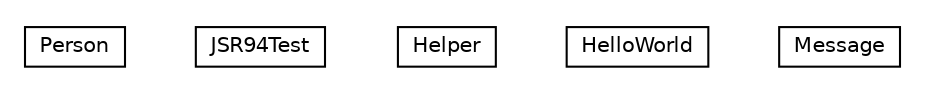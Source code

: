 #!/usr/local/bin/dot
#
# Class diagram 
# Generated by UMLGraph version R5_6_6-8-g8d7759 (http://www.umlgraph.org/)
#

digraph G {
	edge [fontname="Helvetica",fontsize=10,labelfontname="Helvetica",labelfontsize=10];
	node [fontname="Helvetica",fontsize=10,shape=plaintext];
	nodesep=0.25;
	ranksep=0.5;
	// org.dayatang.rule.examples.Person
	c5112 [label=<<table title="org.dayatang.rule.examples.Person" border="0" cellborder="1" cellspacing="0" cellpadding="2" port="p" href="./Person.html">
		<tr><td><table border="0" cellspacing="0" cellpadding="1">
<tr><td align="center" balign="center"> Person </td></tr>
		</table></td></tr>
		</table>>, URL="./Person.html", fontname="Helvetica", fontcolor="black", fontsize=10.0];
	// org.dayatang.rule.examples.JSR94Test
	c5113 [label=<<table title="org.dayatang.rule.examples.JSR94Test" border="0" cellborder="1" cellspacing="0" cellpadding="2" port="p" href="./JSR94Test.html">
		<tr><td><table border="0" cellspacing="0" cellpadding="1">
<tr><td align="center" balign="center"> JSR94Test </td></tr>
		</table></td></tr>
		</table>>, URL="./JSR94Test.html", fontname="Helvetica", fontcolor="black", fontsize=10.0];
	// org.dayatang.rule.examples.Helper
	c5114 [label=<<table title="org.dayatang.rule.examples.Helper" border="0" cellborder="1" cellspacing="0" cellpadding="2" port="p" href="./Helper.html">
		<tr><td><table border="0" cellspacing="0" cellpadding="1">
<tr><td align="center" balign="center"> Helper </td></tr>
		</table></td></tr>
		</table>>, URL="./Helper.html", fontname="Helvetica", fontcolor="black", fontsize=10.0];
	// org.dayatang.rule.examples.HelloWorld
	c5115 [label=<<table title="org.dayatang.rule.examples.HelloWorld" border="0" cellborder="1" cellspacing="0" cellpadding="2" port="p" href="./HelloWorld.html">
		<tr><td><table border="0" cellspacing="0" cellpadding="1">
<tr><td align="center" balign="center"> HelloWorld </td></tr>
		</table></td></tr>
		</table>>, URL="./HelloWorld.html", fontname="Helvetica", fontcolor="black", fontsize=10.0];
	// org.dayatang.rule.examples.HelloWorld.Message
	c5116 [label=<<table title="org.dayatang.rule.examples.HelloWorld.Message" border="0" cellborder="1" cellspacing="0" cellpadding="2" port="p" href="./HelloWorld.Message.html">
		<tr><td><table border="0" cellspacing="0" cellpadding="1">
<tr><td align="center" balign="center"> Message </td></tr>
		</table></td></tr>
		</table>>, URL="./HelloWorld.Message.html", fontname="Helvetica", fontcolor="black", fontsize=10.0];
}

